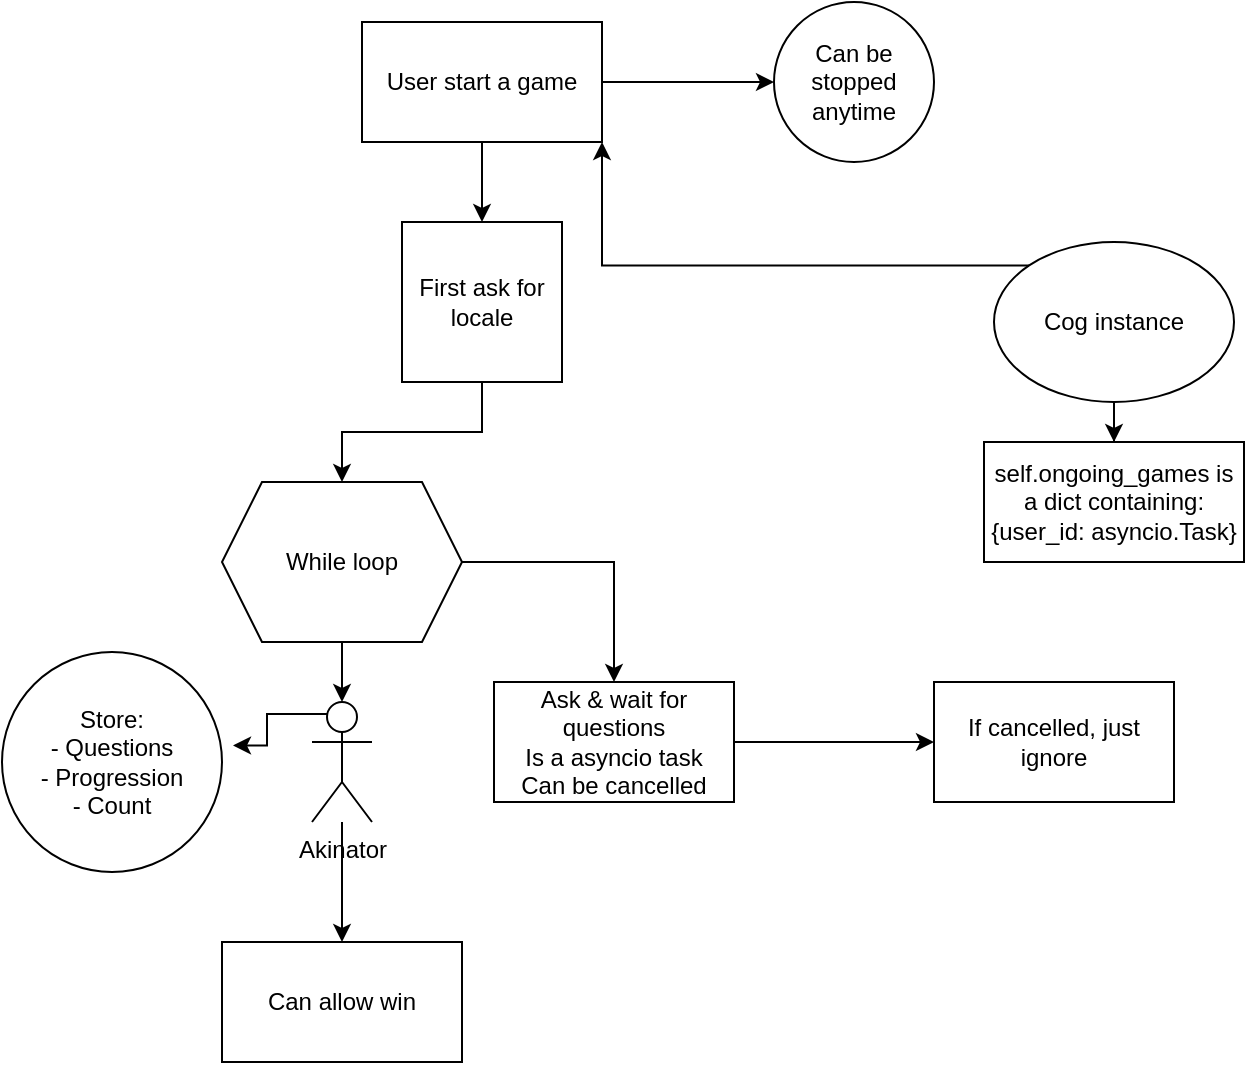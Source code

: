 <mxfile>
    <diagram id="Th4tuiWC9oOB_-T3cJ07" name="Page-1">
        <mxGraphModel dx="979" dy="829" grid="1" gridSize="10" guides="1" tooltips="1" connect="1" arrows="1" fold="1" page="1" pageScale="1" pageWidth="827" pageHeight="1169" math="0" shadow="0">
            <root>
                <mxCell id="0"/>
                <mxCell id="1" parent="0"/>
                <mxCell id="3" style="edgeStyle=orthogonalEdgeStyle;rounded=0;orthogonalLoop=1;jettySize=auto;html=1;" edge="1" parent="1" source="2">
                    <mxGeometry relative="1" as="geometry">
                        <mxPoint x="560" y="140" as="targetPoint"/>
                    </mxGeometry>
                </mxCell>
                <mxCell id="6" style="edgeStyle=orthogonalEdgeStyle;rounded=0;orthogonalLoop=1;jettySize=auto;html=1;" edge="1" parent="1" source="2" target="7">
                    <mxGeometry relative="1" as="geometry">
                        <mxPoint x="320" y="280" as="targetPoint"/>
                    </mxGeometry>
                </mxCell>
                <mxCell id="2" value="User start a game&lt;br&gt;" style="rounded=0;whiteSpace=wrap;html=1;" vertex="1" parent="1">
                    <mxGeometry x="354" y="110" width="120" height="60" as="geometry"/>
                </mxCell>
                <mxCell id="4" value="Can be stopped anytime&lt;br&gt;" style="ellipse;whiteSpace=wrap;html=1;aspect=fixed;" vertex="1" parent="1">
                    <mxGeometry x="560" y="100" width="80" height="80" as="geometry"/>
                </mxCell>
                <mxCell id="18" style="edgeStyle=orthogonalEdgeStyle;rounded=0;orthogonalLoop=1;jettySize=auto;html=1;entryX=0.5;entryY=0;entryDx=0;entryDy=0;" edge="1" parent="1" source="7" target="10">
                    <mxGeometry relative="1" as="geometry"/>
                </mxCell>
                <mxCell id="7" value="First ask for locale" style="whiteSpace=wrap;html=1;aspect=fixed;" vertex="1" parent="1">
                    <mxGeometry x="374" y="210" width="80" height="80" as="geometry"/>
                </mxCell>
                <mxCell id="15" style="edgeStyle=orthogonalEdgeStyle;rounded=0;orthogonalLoop=1;jettySize=auto;html=1;entryX=0.5;entryY=0;entryDx=0;entryDy=0;entryPerimeter=0;" edge="1" parent="1" source="10" target="11">
                    <mxGeometry relative="1" as="geometry"/>
                </mxCell>
                <mxCell id="23" style="edgeStyle=orthogonalEdgeStyle;rounded=0;orthogonalLoop=1;jettySize=auto;html=1;" edge="1" parent="1" source="10">
                    <mxGeometry relative="1" as="geometry">
                        <mxPoint x="480" y="440" as="targetPoint"/>
                        <Array as="points">
                            <mxPoint x="480" y="380"/>
                            <mxPoint x="480" y="440"/>
                        </Array>
                    </mxGeometry>
                </mxCell>
                <mxCell id="10" value="While loop" style="shape=hexagon;perimeter=hexagonPerimeter2;whiteSpace=wrap;html=1;fixedSize=1;" vertex="1" parent="1">
                    <mxGeometry x="284" y="340" width="120" height="80" as="geometry"/>
                </mxCell>
                <mxCell id="17" style="edgeStyle=orthogonalEdgeStyle;rounded=0;orthogonalLoop=1;jettySize=auto;html=1;exitX=0.25;exitY=0.1;exitDx=0;exitDy=0;exitPerimeter=0;entryX=1.05;entryY=0.425;entryDx=0;entryDy=0;entryPerimeter=0;" edge="1" parent="1" source="11" target="16">
                    <mxGeometry relative="1" as="geometry"/>
                </mxCell>
                <mxCell id="27" style="edgeStyle=orthogonalEdgeStyle;rounded=0;orthogonalLoop=1;jettySize=auto;html=1;" edge="1" parent="1" source="11" target="28">
                    <mxGeometry relative="1" as="geometry">
                        <mxPoint x="344" y="600" as="targetPoint"/>
                    </mxGeometry>
                </mxCell>
                <mxCell id="11" value="Akinator&lt;br&gt;" style="shape=umlActor;verticalLabelPosition=bottom;verticalAlign=top;html=1;outlineConnect=0;" vertex="1" parent="1">
                    <mxGeometry x="329" y="450" width="30" height="60" as="geometry"/>
                </mxCell>
                <mxCell id="16" value="Store:&lt;br&gt;- Questions&lt;br&gt;- Progression&lt;br&gt;- Count" style="ellipse;whiteSpace=wrap;html=1;aspect=fixed;" vertex="1" parent="1">
                    <mxGeometry x="174" y="425" width="110" height="110" as="geometry"/>
                </mxCell>
                <mxCell id="21" style="edgeStyle=orthogonalEdgeStyle;rounded=0;orthogonalLoop=1;jettySize=auto;html=1;" edge="1" parent="1" source="19" target="20">
                    <mxGeometry relative="1" as="geometry"/>
                </mxCell>
                <mxCell id="22" style="edgeStyle=orthogonalEdgeStyle;rounded=0;orthogonalLoop=1;jettySize=auto;html=1;exitX=0;exitY=0;exitDx=0;exitDy=0;entryX=1;entryY=1;entryDx=0;entryDy=0;" edge="1" parent="1" source="19" target="2">
                    <mxGeometry relative="1" as="geometry"/>
                </mxCell>
                <mxCell id="19" value="Cog instance&lt;br&gt;" style="ellipse;whiteSpace=wrap;html=1;" vertex="1" parent="1">
                    <mxGeometry x="670" y="220" width="120" height="80" as="geometry"/>
                </mxCell>
                <mxCell id="20" value="self.ongoing_games is a dict containing:&lt;br&gt;{user_id: asyncio.Task}" style="rounded=0;whiteSpace=wrap;html=1;" vertex="1" parent="1">
                    <mxGeometry x="665" y="320" width="130" height="60" as="geometry"/>
                </mxCell>
                <mxCell id="25" style="edgeStyle=orthogonalEdgeStyle;rounded=0;orthogonalLoop=1;jettySize=auto;html=1;" edge="1" parent="1" source="24">
                    <mxGeometry relative="1" as="geometry">
                        <mxPoint x="640" y="470" as="targetPoint"/>
                    </mxGeometry>
                </mxCell>
                <mxCell id="24" value="Ask &amp;amp; wait for questions&lt;br&gt;Is a asyncio task&lt;br&gt;Can be cancelled" style="rounded=0;whiteSpace=wrap;html=1;" vertex="1" parent="1">
                    <mxGeometry x="420" y="440" width="120" height="60" as="geometry"/>
                </mxCell>
                <mxCell id="26" value="If cancelled, just ignore" style="rounded=0;whiteSpace=wrap;html=1;" vertex="1" parent="1">
                    <mxGeometry x="640" y="440" width="120" height="60" as="geometry"/>
                </mxCell>
                <mxCell id="28" value="Can allow win&lt;br&gt;" style="rounded=0;whiteSpace=wrap;html=1;" vertex="1" parent="1">
                    <mxGeometry x="284" y="570" width="120" height="60" as="geometry"/>
                </mxCell>
            </root>
        </mxGraphModel>
    </diagram>
</mxfile>
